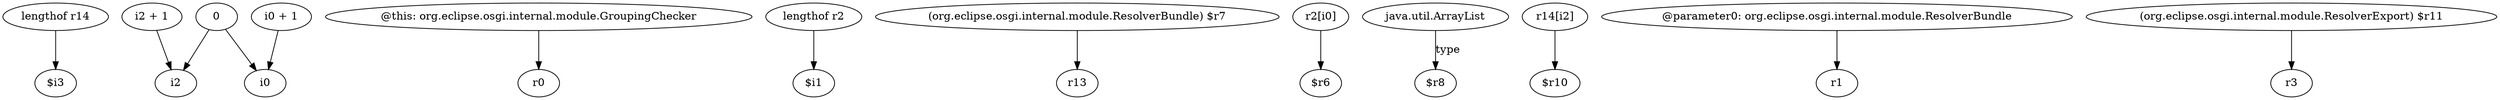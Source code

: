 digraph g {
0[label="lengthof r14"]
1[label="$i3"]
0->1[label=""]
2[label="0"]
3[label="i2"]
2->3[label=""]
4[label="@this: org.eclipse.osgi.internal.module.GroupingChecker"]
5[label="r0"]
4->5[label=""]
6[label="lengthof r2"]
7[label="$i1"]
6->7[label=""]
8[label="(org.eclipse.osgi.internal.module.ResolverBundle) $r7"]
9[label="r13"]
8->9[label=""]
10[label="r2[i0]"]
11[label="$r6"]
10->11[label=""]
12[label="i2 + 1"]
12->3[label=""]
13[label="java.util.ArrayList"]
14[label="$r8"]
13->14[label="type"]
15[label="i0 + 1"]
16[label="i0"]
15->16[label=""]
17[label="r14[i2]"]
18[label="$r10"]
17->18[label=""]
19[label="@parameter0: org.eclipse.osgi.internal.module.ResolverBundle"]
20[label="r1"]
19->20[label=""]
21[label="(org.eclipse.osgi.internal.module.ResolverExport) $r11"]
22[label="r3"]
21->22[label=""]
2->16[label=""]
}